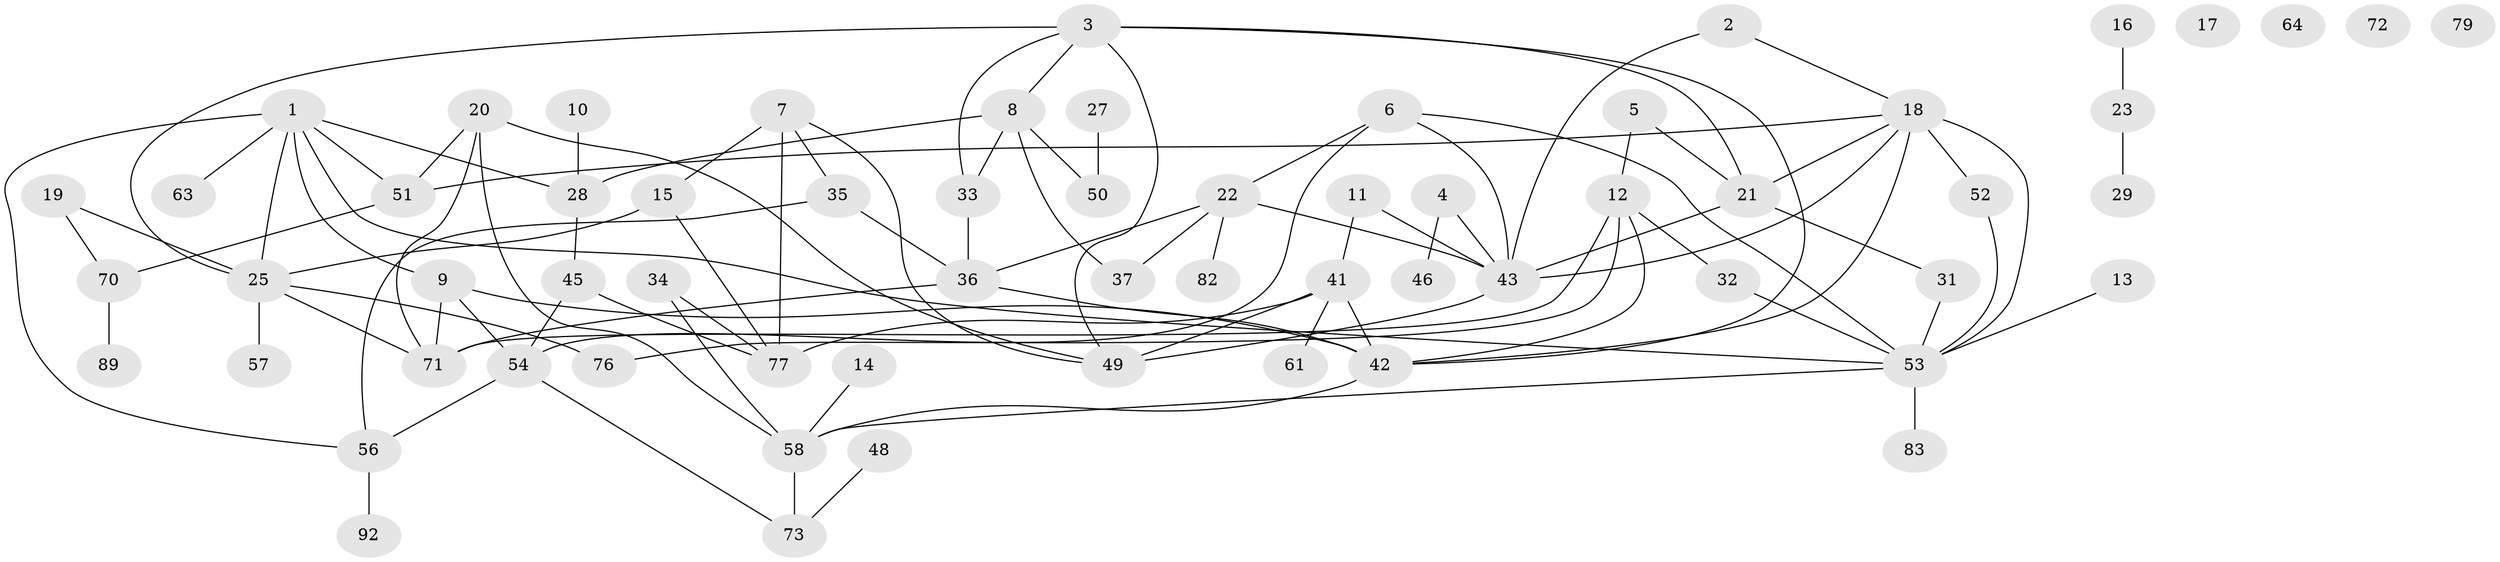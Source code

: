 // original degree distribution, {5: 0.10526315789473684, 2: 0.25263157894736843, 3: 0.22105263157894736, 4: 0.1368421052631579, 1: 0.18947368421052632, 0: 0.042105263157894736, 6: 0.042105263157894736, 7: 0.010526315789473684}
// Generated by graph-tools (version 1.1) at 2025/41/03/06/25 10:41:23]
// undirected, 63 vertices, 97 edges
graph export_dot {
graph [start="1"]
  node [color=gray90,style=filled];
  1 [super="+30"];
  2;
  3 [super="+26"];
  4 [super="+39"];
  5;
  6;
  7;
  8 [super="+94"];
  9;
  10;
  11;
  12 [super="+38"];
  13;
  14;
  15 [super="+24"];
  16;
  17;
  18 [super="+93"];
  19;
  20 [super="+87"];
  21 [super="+47"];
  22 [super="+68"];
  23;
  25 [super="+40"];
  27 [super="+65"];
  28 [super="+95"];
  29 [super="+67"];
  31;
  32;
  33;
  34;
  35 [super="+66"];
  36 [super="+44"];
  37;
  41 [super="+60"];
  42 [super="+59"];
  43 [super="+55"];
  45 [super="+84"];
  46;
  48;
  49 [super="+85"];
  50 [super="+74"];
  51 [super="+69"];
  52;
  53 [super="+80"];
  54 [super="+91"];
  56 [super="+62"];
  57;
  58 [super="+75"];
  61 [super="+78"];
  63;
  64;
  70 [super="+86"];
  71 [super="+81"];
  72;
  73 [super="+90"];
  76;
  77 [super="+88"];
  79;
  82;
  83;
  89;
  92;
  1 -- 28;
  1 -- 63;
  1 -- 25;
  1 -- 51;
  1 -- 53;
  1 -- 9;
  1 -- 56;
  2 -- 18;
  2 -- 43;
  3 -- 8;
  3 -- 25;
  3 -- 33;
  3 -- 42;
  3 -- 49;
  3 -- 21;
  4 -- 46;
  4 -- 43;
  5 -- 12;
  5 -- 21;
  6 -- 53;
  6 -- 22;
  6 -- 43;
  6 -- 54;
  7 -- 49;
  7 -- 77;
  7 -- 35;
  7 -- 15;
  8 -- 33;
  8 -- 50;
  8 -- 37;
  8 -- 28;
  9 -- 42;
  9 -- 54;
  9 -- 71;
  10 -- 28;
  11 -- 43;
  11 -- 41;
  12 -- 32;
  12 -- 71;
  12 -- 76;
  12 -- 42;
  13 -- 53;
  14 -- 58;
  15 -- 77;
  15 -- 25;
  16 -- 23;
  18 -- 42;
  18 -- 43;
  18 -- 51;
  18 -- 21;
  18 -- 52;
  18 -- 53;
  19 -- 70;
  19 -- 25;
  20 -- 51;
  20 -- 58;
  20 -- 49;
  20 -- 71;
  21 -- 31;
  21 -- 43;
  22 -- 82;
  22 -- 36;
  22 -- 37;
  22 -- 43;
  23 -- 29;
  25 -- 76;
  25 -- 57;
  25 -- 71;
  27 -- 50;
  28 -- 45;
  31 -- 53;
  32 -- 53;
  33 -- 36;
  34 -- 58;
  34 -- 77;
  35 -- 56;
  35 -- 36;
  36 -- 42;
  36 -- 71 [weight=2];
  41 -- 49;
  41 -- 61;
  41 -- 77;
  41 -- 42;
  42 -- 58;
  43 -- 49 [weight=2];
  45 -- 54;
  45 -- 77;
  48 -- 73;
  51 -- 70;
  52 -- 53;
  53 -- 58;
  53 -- 83;
  54 -- 56;
  54 -- 73;
  56 -- 92;
  58 -- 73;
  70 -- 89;
}
